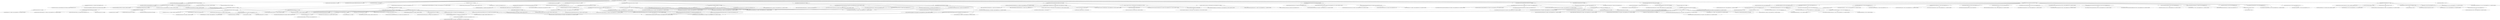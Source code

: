 digraph obsidiandynamics__kafdrop {
	"com.obsidiandynamics.kafdrop:kafdrop:jar:4.1.1-SNAPSHOT" -> "com.google.protobuf:protobuf-java:jar:3.25.8:compile" ; 
	"com.obsidiandynamics.kafdrop:kafdrop:jar:4.1.1-SNAPSHOT" -> "com.google.protobuf:protobuf-java-util:jar:3.25.8:compile" ; 
	"com.obsidiandynamics.kafdrop:kafdrop:jar:4.1.1-SNAPSHOT" -> "org.apache.commons:commons-lang3:jar:3.17.0:compile" ; 
	"com.obsidiandynamics.kafdrop:kafdrop:jar:4.1.1-SNAPSHOT" -> "org.springframework.boot:spring-boot-configuration-processor:jar:3.5.0:compile" ; 
	"com.obsidiandynamics.kafdrop:kafdrop:jar:4.1.1-SNAPSHOT" -> "org.projectlombok:lombok:jar:1.18.38:compile" ; 
	"com.obsidiandynamics.kafdrop:kafdrop:jar:4.1.1-SNAPSHOT" -> "io.confluent:kafka-avro-serializer:jar:7.9.1:compile" ; 
	"com.obsidiandynamics.kafdrop:kafdrop:jar:4.1.1-SNAPSHOT" -> "io.confluent:kafka-schema-registry-client:jar:7.9.1:compile" ; 
	"com.obsidiandynamics.kafdrop:kafdrop:jar:4.1.1-SNAPSHOT" -> "io.confluent:kafka-protobuf-serializer:jar:7.9.1:compile" ; 
	"com.obsidiandynamics.kafdrop:kafdrop:jar:4.1.1-SNAPSHOT" -> "org.apache.avro:avro:jar:1.12.0:compile" ; 
	"com.obsidiandynamics.kafdrop:kafdrop:jar:4.1.1-SNAPSHOT" -> "org.msgpack:msgpack-core:jar:0.9.9:compile" ; 
	"com.obsidiandynamics.kafdrop:kafdrop:jar:4.1.1-SNAPSHOT" -> "org.springframework.boot:spring-boot-starter-web:jar:3.5.0:compile" ; 
	"com.obsidiandynamics.kafdrop:kafdrop:jar:4.1.1-SNAPSHOT" -> "org.springframework.boot:spring-boot-starter-validation:jar:3.5.0:compile" ; 
	"com.obsidiandynamics.kafdrop:kafdrop:jar:4.1.1-SNAPSHOT" -> "org.springframework.kafka:spring-kafka:jar:3.3.6:compile" ; 
	"com.obsidiandynamics.kafdrop:kafdrop:jar:4.1.1-SNAPSHOT" -> "org.springframework.boot:spring-boot-starter-undertow:jar:3.5.0:compile" ; 
	"com.obsidiandynamics.kafdrop:kafdrop:jar:4.1.1-SNAPSHOT" -> "org.springframework.boot:spring-boot-starter-freemarker:jar:3.5.0:compile" ; 
	"com.obsidiandynamics.kafdrop:kafdrop:jar:4.1.1-SNAPSHOT" -> "org.springframework.boot:spring-boot-starter-log4j2:jar:3.5.0:compile" ; 
	"com.obsidiandynamics.kafdrop:kafdrop:jar:4.1.1-SNAPSHOT" -> "org.springframework.boot:spring-boot-starter-actuator:jar:3.5.0:compile" ; 
	"com.obsidiandynamics.kafdrop:kafdrop:jar:4.1.1-SNAPSHOT" -> "org.springframework:spring-context:jar:6.2.7:compile" ; 
	"com.obsidiandynamics.kafdrop:kafdrop:jar:4.1.1-SNAPSHOT" -> "org.springframework:spring-core:jar:6.2.7:compile" ; 
	"com.obsidiandynamics.kafdrop:kafdrop:jar:4.1.1-SNAPSHOT" -> "org.springframework:spring-beans:jar:6.2.7:compile" ; 
	"com.obsidiandynamics.kafdrop:kafdrop:jar:4.1.1-SNAPSHOT" -> "org.springdoc:springdoc-openapi-starter-webmvc-ui:jar:2.8.8:compile" ; 
	"com.obsidiandynamics.kafdrop:kafdrop:jar:4.1.1-SNAPSHOT" -> "org.springframework.boot:spring-boot-starter-test:jar:3.5.0:test" ; 
	"com.obsidiandynamics.kafdrop:kafdrop:jar:4.1.1-SNAPSHOT" -> "org.testcontainers:testcontainers:jar:1.21.1:test" ; 
	"com.obsidiandynamics.kafdrop:kafdrop:jar:4.1.1-SNAPSHOT" -> "org.testcontainers:kafka:jar:1.21.1:test" ; 
	"com.google.protobuf:protobuf-java-util:jar:3.25.8:compile" -> "(com.google.protobuf:protobuf-java:jar:3.25.8:compile - omitted for duplicate)" ; 
	"com.google.protobuf:protobuf-java-util:jar:3.25.8:compile" -> "com.google.code.findbugs:jsr305:jar:3.0.2:compile" ; 
	"com.google.protobuf:protobuf-java-util:jar:3.25.8:compile" -> "com.google.code.gson:gson:jar:2.13.1:compile (version managed from 2.8.9)" ; 
	"com.google.protobuf:protobuf-java-util:jar:3.25.8:compile" -> "com.google.errorprone:error_prone_annotations:jar:2.18.0:compile" ; 
	"com.google.protobuf:protobuf-java-util:jar:3.25.8:compile" -> "com.google.guava:guava:jar:32.0.1-jre:compile" ; 
	"com.google.protobuf:protobuf-java-util:jar:3.25.8:compile" -> "com.google.j2objc:j2objc-annotations:jar:2.8:compile" ; 
	"com.google.code.gson:gson:jar:2.13.1:compile (version managed from 2.8.9)" -> "(com.google.errorprone:error_prone_annotations:jar:2.38.0:compile - omitted for conflict with 2.18.0)" ; 
	"com.google.guava:guava:jar:32.0.1-jre:compile" -> "com.google.guava:failureaccess:jar:1.0.1:compile" ; 
	"com.google.guava:guava:jar:32.0.1-jre:compile" -> "com.google.guava:listenablefuture:jar:9999.0-empty-to-avoid-conflict-with-guava:compile" ; 
	"com.google.guava:guava:jar:32.0.1-jre:compile" -> "(com.google.code.findbugs:jsr305:jar:3.0.2:compile - omitted for duplicate)" ; 
	"com.google.guava:guava:jar:32.0.1-jre:compile" -> "org.checkerframework:checker-qual:jar:3.33.0:compile" ; 
	"com.google.guava:guava:jar:32.0.1-jre:compile" -> "(com.google.errorprone:error_prone_annotations:jar:2.18.0:compile - omitted for duplicate)" ; 
	"com.google.guava:guava:jar:32.0.1-jre:compile" -> "(com.google.j2objc:j2objc-annotations:jar:2.8:compile - omitted for duplicate)" ; 
	"io.confluent:kafka-avro-serializer:jar:7.9.1:compile" -> "(org.apache.avro:avro:jar:1.11.4:compile - omitted for conflict with 1.12.0)" ; 
	"io.confluent:kafka-avro-serializer:jar:7.9.1:compile" -> "org.apache.commons:commons-compress:jar:1.26.1:compile" ; 
	"io.confluent:kafka-avro-serializer:jar:7.9.1:compile" -> "io.confluent:kafka-schema-serializer:jar:7.9.1:compile" ; 
	"io.confluent:kafka-avro-serializer:jar:7.9.1:compile" -> "(io.confluent:kafka-schema-registry-client:jar:7.9.1:compile - omitted for duplicate)" ; 
	"io.confluent:kafka-avro-serializer:jar:7.9.1:compile" -> "(com.google.guava:guava:jar:32.0.1-jre:compile - omitted for duplicate)" ; 
	"io.confluent:kafka-avro-serializer:jar:7.9.1:compile" -> "io.confluent:logredactor:jar:1.0.12:compile" ; 
	"io.confluent:kafka-avro-serializer:jar:7.9.1:compile" -> "io.confluent:common-utils:jar:7.9.1:compile" ; 
	"org.apache.commons:commons-compress:jar:1.26.1:compile" -> "commons-codec:commons-codec:jar:1.18.0:compile (version managed from 1.16.1)" ; 
	"org.apache.commons:commons-compress:jar:1.26.1:compile" -> "commons-io:commons-io:jar:2.15.1:compile" ; 
	"org.apache.commons:commons-compress:jar:1.26.1:compile" -> "(org.apache.commons:commons-lang3:jar:3.17.0:compile - version managed from 3.14.0; omitted for duplicate)" ; 
	"io.confluent:kafka-schema-serializer:jar:7.9.1:compile" -> "(io.confluent:kafka-schema-registry-client:jar:7.9.1:compile - omitted for duplicate)" ; 
	"io.confluent:kafka-schema-serializer:jar:7.9.1:compile" -> "com.fasterxml.jackson.dataformat:jackson-dataformat-csv:jar:2.19.0:compile (version managed from 2.16.0)" ; 
	"io.confluent:kafka-schema-serializer:jar:7.9.1:compile" -> "(io.confluent:common-utils:jar:7.9.1:compile - omitted for duplicate)" ; 
	"com.fasterxml.jackson.dataformat:jackson-dataformat-csv:jar:2.19.0:compile (version managed from 2.16.0)" -> "(com.fasterxml.jackson.core:jackson-databind:jar:2.19.0:compile - version managed from 2.19.0; omitted for duplicate)" ; 
	"com.fasterxml.jackson.dataformat:jackson-dataformat-csv:jar:2.19.0:compile (version managed from 2.16.0)" -> "(com.fasterxml.jackson.core:jackson-annotations:jar:2.19.0:compile - version managed from 2.19.0; omitted for duplicate)" ; 
	"com.fasterxml.jackson.dataformat:jackson-dataformat-csv:jar:2.19.0:compile (version managed from 2.16.0)" -> "(com.fasterxml.jackson.core:jackson-core:jar:2.19.0:compile - version managed from 2.19.0; omitted for duplicate)" ; 
	"io.confluent:logredactor:jar:1.0.12:compile" -> "com.google.re2j:re2j:jar:1.6:compile" ; 
	"io.confluent:logredactor:jar:1.0.12:compile" -> "io.confluent:logredactor-metrics:jar:1.0.12:compile" ; 
	"io.confluent:logredactor:jar:1.0.12:compile" -> "com.eclipsesource.minimal-json:minimal-json:jar:0.9.5:compile" ; 
	"io.confluent:common-utils:jar:7.9.1:compile" -> "(org.slf4j:slf4j-api:jar:2.0.17:compile - version managed from 1.7.36; omitted for duplicate)" ; 
	"io.confluent:kafka-schema-registry-client:jar:7.9.1:compile" -> "org.yaml:snakeyaml:jar:2.4:compile (version managed from 2.0)" ; 
	"io.confluent:kafka-schema-registry-client:jar:7.9.1:compile" -> "org.apache.kafka:kafka-clients:jar:3.9.1:compile (version managed from 7.9.1-ccs)" ; 
	"io.confluent:kafka-schema-registry-client:jar:7.9.1:compile" -> "(org.apache.avro:avro:jar:1.11.4:compile - omitted for conflict with 1.12.0)" ; 
	"io.confluent:kafka-schema-registry-client:jar:7.9.1:compile" -> "(org.apache.commons:commons-compress:jar:1.26.1:compile - omitted for duplicate)" ; 
	"io.confluent:kafka-schema-registry-client:jar:7.9.1:compile" -> "com.fasterxml.jackson.core:jackson-databind:jar:2.19.0:compile (version managed from 2.16.0)" ; 
	"io.confluent:kafka-schema-registry-client:jar:7.9.1:compile" -> "(com.google.guava:guava:jar:32.0.1-jre:compile - omitted for duplicate)" ; 
	"io.confluent:kafka-schema-registry-client:jar:7.9.1:compile" -> "(io.confluent:common-utils:jar:7.9.1:compile - omitted for duplicate)" ; 
	"org.apache.kafka:kafka-clients:jar:3.9.1:compile (version managed from 7.9.1-ccs)" -> "com.github.luben:zstd-jni:jar:1.5.6-4:runtime" ; 
	"org.apache.kafka:kafka-clients:jar:3.9.1:compile (version managed from 7.9.1-ccs)" -> "org.lz4:lz4-java:jar:1.8.0:runtime" ; 
	"org.apache.kafka:kafka-clients:jar:3.9.1:compile (version managed from 7.9.1-ccs)" -> "org.xerial.snappy:snappy-java:jar:1.1.10.5:runtime" ; 
	"org.apache.kafka:kafka-clients:jar:3.9.1:compile (version managed from 7.9.1-ccs)" -> "(org.slf4j:slf4j-api:jar:2.0.17:runtime - version managed from 1.7.36; omitted for duplicate)" ; 
	"com.fasterxml.jackson.core:jackson-databind:jar:2.19.0:compile (version managed from 2.16.0)" -> "com.fasterxml.jackson.core:jackson-annotations:jar:2.19.0:compile (version managed from 2.19.0)" ; 
	"com.fasterxml.jackson.core:jackson-databind:jar:2.19.0:compile (version managed from 2.16.0)" -> "(com.fasterxml.jackson.core:jackson-core:jar:2.19.0:compile - version managed from 2.19.0; omitted for duplicate)" ; 
	"io.confluent:kafka-protobuf-serializer:jar:7.9.1:compile" -> "io.confluent:kafka-protobuf-provider:jar:7.9.1:compile" ; 
	"io.confluent:kafka-protobuf-serializer:jar:7.9.1:compile" -> "io.confluent:kafka-protobuf-types:jar:7.9.1:compile" ; 
	"io.confluent:kafka-protobuf-serializer:jar:7.9.1:compile" -> "(com.google.protobuf:protobuf-java-util:jar:3.25.5:compile - omitted for conflict with 3.25.8)" ; 
	"io.confluent:kafka-protobuf-serializer:jar:7.9.1:compile" -> "(io.confluent:kafka-schema-serializer:jar:7.9.1:compile - omitted for duplicate)" ; 
	"io.confluent:kafka-protobuf-serializer:jar:7.9.1:compile" -> "(io.confluent:kafka-schema-registry-client:jar:7.9.1:compile - omitted for duplicate)" ; 
	"io.confluent:kafka-protobuf-serializer:jar:7.9.1:compile" -> "(io.confluent:common-utils:jar:7.9.1:compile - omitted for duplicate)" ; 
	"io.confluent:kafka-protobuf-provider:jar:7.9.1:compile" -> "com.squareup.wire:wire-schema-jvm:jar:5.1.0:compile" ; 
	"io.confluent:kafka-protobuf-provider:jar:7.9.1:compile" -> "com.squareup.wire:wire-runtime-jvm:jar:5.1.0:compile" ; 
	"io.confluent:kafka-protobuf-provider:jar:7.9.1:compile" -> "com.squareup.okio:okio-jvm:jar:3.4.0:compile" ; 
	"io.confluent:kafka-protobuf-provider:jar:7.9.1:compile" -> "(org.apache.commons:commons-lang3:jar:3.17.0:compile - version managed from 3.17.0; omitted for duplicate)" ; 
	"io.confluent:kafka-protobuf-provider:jar:7.9.1:compile" -> "org.jetbrains.kotlin:kotlin-stdlib:jar:1.9.25:compile (version managed from 1.9.10)" ; 
	"io.confluent:kafka-protobuf-provider:jar:7.9.1:compile" -> "(com.google.protobuf:protobuf-java:jar:3.25.5:compile - omitted for conflict with 3.25.8)" ; 
	"io.confluent:kafka-protobuf-provider:jar:7.9.1:compile" -> "(com.google.protobuf:protobuf-java-util:jar:3.25.5:compile - omitted for conflict with 3.25.8)" ; 
	"io.confluent:kafka-protobuf-provider:jar:7.9.1:compile" -> "com.google.api.grpc:proto-google-common-protos:jar:2.22.1:compile" ; 
	"io.confluent:kafka-protobuf-provider:jar:7.9.1:compile" -> "(io.confluent:kafka-schema-registry-client:jar:7.9.1:compile - omitted for duplicate)" ; 
	"io.confluent:kafka-protobuf-provider:jar:7.9.1:compile" -> "(io.confluent:kafka-protobuf-types:jar:7.9.1:compile - omitted for duplicate)" ; 
	"io.confluent:kafka-protobuf-provider:jar:7.9.1:compile" -> "(io.confluent:common-utils:jar:7.9.1:compile - omitted for duplicate)" ; 
	"com.squareup.wire:wire-schema-jvm:jar:5.1.0:compile" -> "(com.squareup.okio:okio-jvm:jar:3.9.0:compile - omitted for conflict with 3.4.0)" ; 
	"com.squareup.wire:wire-schema-jvm:jar:5.1.0:compile" -> "(com.google.guava:guava:jar:32.0.1-jre:compile - omitted for duplicate)" ; 
	"com.squareup.wire:wire-schema-jvm:jar:5.1.0:compile" -> "com.squareup:javapoet:jar:1.13.0:compile" ; 
	"com.squareup.wire:wire-schema-jvm:jar:5.1.0:compile" -> "com.squareup:kotlinpoet-jvm:jar:1.18.1:compile" ; 
	"com.squareup.wire:wire-schema-jvm:jar:5.1.0:compile" -> "(com.squareup.wire:wire-runtime-jvm:jar:5.1.0:compile - omitted for duplicate)" ; 
	"com.squareup:kotlinpoet-jvm:jar:1.18.1:compile" -> "org.jetbrains.kotlin:kotlin-reflect:jar:1.9.25:runtime (version managed from 2.0.0)" ; 
	"com.squareup.wire:wire-runtime-jvm:jar:5.1.0:compile" -> "(com.squareup.okio:okio-jvm:jar:3.9.0:compile - omitted for conflict with 3.4.0)" ; 
	"com.squareup.okio:okio-jvm:jar:3.4.0:compile" -> "org.jetbrains.kotlin:kotlin-stdlib-jdk8:jar:1.9.25:compile (version managed from 1.8.0)" ; 
	"com.squareup.okio:okio-jvm:jar:3.4.0:compile" -> "org.jetbrains.kotlin:kotlin-stdlib-common:jar:1.9.25:compile (version managed from 1.8.0)" ; 
	"org.jetbrains.kotlin:kotlin-stdlib-jdk8:jar:1.9.25:compile (version managed from 1.8.0)" -> "(org.jetbrains.kotlin:kotlin-stdlib:jar:1.9.25:compile - version managed from 1.9.25; omitted for duplicate)" ; 
	"org.jetbrains.kotlin:kotlin-stdlib-jdk8:jar:1.9.25:compile (version managed from 1.8.0)" -> "org.jetbrains.kotlin:kotlin-stdlib-jdk7:jar:1.9.25:compile (version managed from 1.9.25)" ; 
	"org.jetbrains.kotlin:kotlin-stdlib-jdk7:jar:1.9.25:compile (version managed from 1.9.25)" -> "(org.jetbrains.kotlin:kotlin-stdlib:jar:1.9.25:compile - version managed from 1.9.25; omitted for duplicate)" ; 
	"org.jetbrains.kotlin:kotlin-stdlib:jar:1.9.25:compile (version managed from 1.9.10)" -> "(org.jetbrains:annotations:jar:13.0:compile - omitted for conflict with 17.0.0)" ; 
	"com.google.api.grpc:proto-google-common-protos:jar:2.22.1:compile" -> "(com.google.protobuf:protobuf-java:jar:3.23.2:compile - omitted for conflict with 3.25.8)" ; 
	"io.confluent:kafka-protobuf-types:jar:7.9.1:compile" -> "(com.google.protobuf:protobuf-java:jar:3.25.5:compile - omitted for conflict with 3.25.8)" ; 
	"io.confluent:kafka-protobuf-types:jar:7.9.1:compile" -> "(com.google.protobuf:protobuf-java-util:jar:3.25.5:compile - omitted for conflict with 3.25.8)" ; 
	"io.confluent:kafka-protobuf-types:jar:7.9.1:compile" -> "(com.google.api.grpc:proto-google-common-protos:jar:2.22.1:compile - omitted for duplicate)" ; 
	"io.confluent:kafka-protobuf-types:jar:7.9.1:compile" -> "(io.confluent:common-utils:jar:7.9.1:compile - omitted for duplicate)" ; 
	"org.apache.avro:avro:jar:1.12.0:compile" -> "com.fasterxml.jackson.core:jackson-core:jar:2.19.0:compile (version managed from 2.17.2)" ; 
	"org.apache.avro:avro:jar:1.12.0:compile" -> "(com.fasterxml.jackson.core:jackson-databind:jar:2.19.0:compile - version managed from 2.17.2; omitted for duplicate)" ; 
	"org.apache.avro:avro:jar:1.12.0:compile" -> "(org.apache.commons:commons-compress:jar:1.26.2:compile - omitted for conflict with 1.26.1)" ; 
	"org.apache.avro:avro:jar:1.12.0:compile" -> "org.slf4j:slf4j-api:jar:2.0.17:compile (version managed from 2.0.13)" ; 
	"org.springframework.boot:spring-boot-starter-web:jar:3.5.0:compile" -> "org.springframework.boot:spring-boot-starter:jar:3.5.0:compile (version managed from 3.5.0; scope not updated to compile)" ; 
	"org.springframework.boot:spring-boot-starter-web:jar:3.5.0:compile" -> "org.springframework.boot:spring-boot-starter-json:jar:3.5.0:compile (version managed from 3.5.0)" ; 
	"org.springframework.boot:spring-boot-starter-web:jar:3.5.0:compile" -> "org.springframework:spring-web:jar:6.2.7:compile (version managed from 6.2.7)" ; 
	"org.springframework.boot:spring-boot-starter-web:jar:3.5.0:compile" -> "org.springframework:spring-webmvc:jar:6.2.7:compile (version managed from 6.2.7)" ; 
	"org.springframework.boot:spring-boot-starter:jar:3.5.0:compile (version managed from 3.5.0; scope not updated to compile)" -> "org.springframework.boot:spring-boot:jar:3.5.0:compile (version managed from 3.5.0; scope not updated to compile)" ; 
	"org.springframework.boot:spring-boot-starter:jar:3.5.0:compile (version managed from 3.5.0; scope not updated to compile)" -> "org.springframework.boot:spring-boot-autoconfigure:jar:3.5.0:compile (version managed from 3.5.0; scope not updated to compile)" ; 
	"org.springframework.boot:spring-boot-starter:jar:3.5.0:compile (version managed from 3.5.0; scope not updated to compile)" -> "jakarta.annotation:jakarta.annotation-api:jar:2.1.1:compile (version managed from 2.1.1)" ; 
	"org.springframework.boot:spring-boot-starter:jar:3.5.0:compile (version managed from 3.5.0; scope not updated to compile)" -> "(org.springframework:spring-core:jar:6.2.7:compile - version managed from 6.2.7; omitted for duplicate)" ; 
	"org.springframework.boot:spring-boot-starter:jar:3.5.0:compile (version managed from 3.5.0; scope not updated to compile)" -> "(org.yaml:snakeyaml:jar:2.4:compile - version managed from 2.4; omitted for duplicate)" ; 
	"org.springframework.boot:spring-boot:jar:3.5.0:compile (version managed from 3.5.0; scope not updated to compile)" -> "(org.springframework:spring-core:jar:6.2.7:compile - version managed from 6.2.7; omitted for duplicate)" ; 
	"org.springframework.boot:spring-boot:jar:3.5.0:compile (version managed from 3.5.0; scope not updated to compile)" -> "(org.springframework:spring-context:jar:6.2.7:compile - version managed from 6.2.7; omitted for duplicate)" ; 
	"org.springframework.boot:spring-boot-autoconfigure:jar:3.5.0:compile (version managed from 3.5.0; scope not updated to compile)" -> "(org.springframework.boot:spring-boot:jar:3.5.0:compile - version managed from 3.5.0; omitted for duplicate)" ; 
	"org.springframework.boot:spring-boot-starter-json:jar:3.5.0:compile (version managed from 3.5.0)" -> "(org.springframework.boot:spring-boot-starter:jar:3.5.0:compile - version managed from 3.5.0; omitted for duplicate)" ; 
	"org.springframework.boot:spring-boot-starter-json:jar:3.5.0:compile (version managed from 3.5.0)" -> "(org.springframework:spring-web:jar:6.2.7:compile - version managed from 6.2.7; omitted for duplicate)" ; 
	"org.springframework.boot:spring-boot-starter-json:jar:3.5.0:compile (version managed from 3.5.0)" -> "(com.fasterxml.jackson.core:jackson-databind:jar:2.19.0:compile - version managed from 2.19.0; omitted for duplicate)" ; 
	"org.springframework.boot:spring-boot-starter-json:jar:3.5.0:compile (version managed from 3.5.0)" -> "com.fasterxml.jackson.datatype:jackson-datatype-jdk8:jar:2.19.0:compile (version managed from 2.19.0)" ; 
	"org.springframework.boot:spring-boot-starter-json:jar:3.5.0:compile (version managed from 3.5.0)" -> "com.fasterxml.jackson.datatype:jackson-datatype-jsr310:jar:2.19.0:compile (version managed from 2.19.0; scope not updated to compile)" ; 
	"org.springframework.boot:spring-boot-starter-json:jar:3.5.0:compile (version managed from 3.5.0)" -> "com.fasterxml.jackson.module:jackson-module-parameter-names:jar:2.19.0:compile (version managed from 2.19.0)" ; 
	"com.fasterxml.jackson.datatype:jackson-datatype-jdk8:jar:2.19.0:compile (version managed from 2.19.0)" -> "(com.fasterxml.jackson.core:jackson-core:jar:2.19.0:compile - version managed from 2.19.0; omitted for duplicate)" ; 
	"com.fasterxml.jackson.datatype:jackson-datatype-jdk8:jar:2.19.0:compile (version managed from 2.19.0)" -> "(com.fasterxml.jackson.core:jackson-databind:jar:2.19.0:compile - version managed from 2.19.0; omitted for duplicate)" ; 
	"com.fasterxml.jackson.datatype:jackson-datatype-jsr310:jar:2.19.0:compile (version managed from 2.19.0; scope not updated to compile)" -> "(com.fasterxml.jackson.core:jackson-annotations:jar:2.19.0:compile - version managed from 2.19.0; omitted for duplicate)" ; 
	"com.fasterxml.jackson.datatype:jackson-datatype-jsr310:jar:2.19.0:compile (version managed from 2.19.0; scope not updated to compile)" -> "(com.fasterxml.jackson.core:jackson-core:jar:2.19.0:compile - version managed from 2.19.0; omitted for duplicate)" ; 
	"com.fasterxml.jackson.datatype:jackson-datatype-jsr310:jar:2.19.0:compile (version managed from 2.19.0; scope not updated to compile)" -> "(com.fasterxml.jackson.core:jackson-databind:jar:2.19.0:compile - version managed from 2.19.0; omitted for duplicate)" ; 
	"com.fasterxml.jackson.module:jackson-module-parameter-names:jar:2.19.0:compile (version managed from 2.19.0)" -> "(com.fasterxml.jackson.core:jackson-core:jar:2.19.0:compile - version managed from 2.19.0; omitted for duplicate)" ; 
	"com.fasterxml.jackson.module:jackson-module-parameter-names:jar:2.19.0:compile (version managed from 2.19.0)" -> "(com.fasterxml.jackson.core:jackson-databind:jar:2.19.0:compile - version managed from 2.19.0; omitted for duplicate)" ; 
	"org.springframework:spring-web:jar:6.2.7:compile (version managed from 6.2.7)" -> "(org.springframework:spring-beans:jar:6.2.7:compile - version managed from 6.2.7; omitted for duplicate)" ; 
	"org.springframework:spring-web:jar:6.2.7:compile (version managed from 6.2.7)" -> "(org.springframework:spring-core:jar:6.2.7:compile - version managed from 6.2.7; omitted for duplicate)" ; 
	"org.springframework:spring-web:jar:6.2.7:compile (version managed from 6.2.7)" -> "(io.micrometer:micrometer-observation:jar:1.15.0:compile - version managed from 1.14.7; omitted for duplicate)" ; 
	"org.springframework:spring-webmvc:jar:6.2.7:compile (version managed from 6.2.7)" -> "(org.springframework:spring-aop:jar:6.2.7:compile - version managed from 6.2.7; omitted for duplicate)" ; 
	"org.springframework:spring-webmvc:jar:6.2.7:compile (version managed from 6.2.7)" -> "(org.springframework:spring-beans:jar:6.2.7:compile - version managed from 6.2.7; omitted for duplicate)" ; 
	"org.springframework:spring-webmvc:jar:6.2.7:compile (version managed from 6.2.7)" -> "(org.springframework:spring-context:jar:6.2.7:compile - version managed from 6.2.7; omitted for duplicate)" ; 
	"org.springframework:spring-webmvc:jar:6.2.7:compile (version managed from 6.2.7)" -> "(org.springframework:spring-core:jar:6.2.7:compile - version managed from 6.2.7; omitted for duplicate)" ; 
	"org.springframework:spring-webmvc:jar:6.2.7:compile (version managed from 6.2.7)" -> "(org.springframework:spring-expression:jar:6.2.7:compile - version managed from 6.2.7; omitted for duplicate)" ; 
	"org.springframework:spring-webmvc:jar:6.2.7:compile (version managed from 6.2.7)" -> "(org.springframework:spring-web:jar:6.2.7:compile - version managed from 6.2.7; omitted for duplicate)" ; 
	"org.springframework.boot:spring-boot-starter-validation:jar:3.5.0:compile" -> "(org.springframework.boot:spring-boot-starter:jar:3.5.0:compile - version managed from 3.5.0; omitted for duplicate)" ; 
	"org.springframework.boot:spring-boot-starter-validation:jar:3.5.0:compile" -> "org.apache.tomcat.embed:tomcat-embed-el:jar:10.1.41:compile (version managed from 10.1.41)" ; 
	"org.springframework.boot:spring-boot-starter-validation:jar:3.5.0:compile" -> "org.hibernate.validator:hibernate-validator:jar:8.0.2.Final:compile (version managed from 8.0.2.Final)" ; 
	"org.hibernate.validator:hibernate-validator:jar:8.0.2.Final:compile (version managed from 8.0.2.Final)" -> "jakarta.validation:jakarta.validation-api:jar:3.0.2:compile (version managed from 3.0.2)" ; 
	"org.hibernate.validator:hibernate-validator:jar:8.0.2.Final:compile (version managed from 8.0.2.Final)" -> "org.jboss.logging:jboss-logging:jar:3.6.1.Final:compile (version managed from 3.4.3.Final)" ; 
	"org.hibernate.validator:hibernate-validator:jar:8.0.2.Final:compile (version managed from 8.0.2.Final)" -> "com.fasterxml:classmate:jar:1.7.0:compile (version managed from 1.5.1)" ; 
	"org.springframework.kafka:spring-kafka:jar:3.3.6:compile" -> "(org.springframework:spring-context:jar:6.2.7:compile - version managed from 6.2.7; omitted for duplicate)" ; 
	"org.springframework.kafka:spring-kafka:jar:3.3.6:compile" -> "org.springframework:spring-messaging:jar:6.2.7:compile (version managed from 6.2.7)" ; 
	"org.springframework.kafka:spring-kafka:jar:3.3.6:compile" -> "org.springframework:spring-tx:jar:6.2.7:compile (version managed from 6.2.7)" ; 
	"org.springframework.kafka:spring-kafka:jar:3.3.6:compile" -> "org.springframework.retry:spring-retry:jar:2.0.12:compile (version managed from 2.0.12)" ; 
	"org.springframework.kafka:spring-kafka:jar:3.3.6:compile" -> "(org.apache.kafka:kafka-clients:jar:3.9.1:compile - version managed from 3.8.1; omitted for duplicate)" ; 
	"org.springframework.kafka:spring-kafka:jar:3.3.6:compile" -> "io.micrometer:micrometer-observation:jar:1.15.0:compile (version managed from 1.14.7)" ; 
	"org.springframework:spring-messaging:jar:6.2.7:compile (version managed from 6.2.7)" -> "(org.springframework:spring-beans:jar:6.2.7:compile - version managed from 6.2.7; omitted for duplicate)" ; 
	"org.springframework:spring-messaging:jar:6.2.7:compile (version managed from 6.2.7)" -> "(org.springframework:spring-core:jar:6.2.7:compile - version managed from 6.2.7; omitted for duplicate)" ; 
	"org.springframework:spring-tx:jar:6.2.7:compile (version managed from 6.2.7)" -> "(org.springframework:spring-beans:jar:6.2.7:compile - version managed from 6.2.7; omitted for duplicate)" ; 
	"org.springframework:spring-tx:jar:6.2.7:compile (version managed from 6.2.7)" -> "(org.springframework:spring-core:jar:6.2.7:compile - version managed from 6.2.7; omitted for duplicate)" ; 
	"io.micrometer:micrometer-observation:jar:1.15.0:compile (version managed from 1.14.7)" -> "io.micrometer:micrometer-commons:jar:1.15.0:compile (version managed from 1.15.0)" ; 
	"org.springframework.boot:spring-boot-starter-undertow:jar:3.5.0:compile" -> "io.undertow:undertow-core:jar:2.3.18.Final:compile (version managed from 2.3.18.Final)" ; 
	"org.springframework.boot:spring-boot-starter-undertow:jar:3.5.0:compile" -> "io.undertow:undertow-servlet:jar:2.3.18.Final:compile (version managed from 2.3.18.Final)" ; 
	"org.springframework.boot:spring-boot-starter-undertow:jar:3.5.0:compile" -> "io.undertow:undertow-websockets-jsr:jar:2.3.18.Final:compile (version managed from 2.3.18.Final)" ; 
	"org.springframework.boot:spring-boot-starter-undertow:jar:3.5.0:compile" -> "(org.apache.tomcat.embed:tomcat-embed-el:jar:10.1.41:compile - version managed from 10.1.41; omitted for duplicate)" ; 
	"io.undertow:undertow-core:jar:2.3.18.Final:compile (version managed from 2.3.18.Final)" -> "(org.jboss.logging:jboss-logging:jar:3.6.1.Final:compile - version managed from 3.4.3.Final; omitted for duplicate)" ; 
	"io.undertow:undertow-core:jar:2.3.18.Final:compile (version managed from 2.3.18.Final)" -> "org.jboss.xnio:xnio-api:jar:3.8.16.Final:compile" ; 
	"io.undertow:undertow-core:jar:2.3.18.Final:compile (version managed from 2.3.18.Final)" -> "org.jboss.xnio:xnio-nio:jar:3.8.16.Final:runtime" ; 
	"io.undertow:undertow-core:jar:2.3.18.Final:compile (version managed from 2.3.18.Final)" -> "org.jboss.threads:jboss-threads:jar:3.5.0.Final:compile" ; 
	"org.jboss.xnio:xnio-api:jar:3.8.16.Final:compile" -> "org.wildfly.common:wildfly-common:jar:1.5.4.Final:compile" ; 
	"org.jboss.xnio:xnio-api:jar:3.8.16.Final:compile" -> "org.wildfly.client:wildfly-client-config:jar:1.0.1.Final:compile" ; 
	"org.wildfly.client:wildfly-client-config:jar:1.0.1.Final:compile" -> "(org.jboss.logging:jboss-logging:jar:3.6.1.Final:compile - version managed from 3.3.1.Final; omitted for duplicate)" ; 
	"org.jboss.xnio:xnio-nio:jar:3.8.16.Final:runtime" -> "(org.jboss.xnio:xnio-api:jar:3.8.16.Final:runtime - omitted for duplicate)" ; 
	"org.jboss.threads:jboss-threads:jar:3.5.0.Final:compile" -> "(org.jboss.logging:jboss-logging:jar:3.6.1.Final:compile - version managed from 3.4.1.Final; omitted for duplicate)" ; 
	"io.undertow:undertow-servlet:jar:2.3.18.Final:compile (version managed from 2.3.18.Final)" -> "(io.undertow:undertow-core:jar:2.3.18.Final:compile - version managed from 2.3.18.Final; omitted for duplicate)" ; 
	"io.undertow:undertow-servlet:jar:2.3.18.Final:compile (version managed from 2.3.18.Final)" -> "jakarta.servlet:jakarta.servlet-api:jar:6.0.0:compile (version managed from 6.0.0)" ; 
	"io.undertow:undertow-servlet:jar:2.3.18.Final:compile (version managed from 2.3.18.Final)" -> "(jakarta.annotation:jakarta.annotation-api:jar:2.1.1:compile - version managed from 2.1.1; omitted for duplicate)" ; 
	"io.undertow:undertow-websockets-jsr:jar:2.3.18.Final:compile (version managed from 2.3.18.Final)" -> "(io.undertow:undertow-core:jar:2.3.18.Final:compile - version managed from 2.3.18.Final; omitted for duplicate)" ; 
	"io.undertow:undertow-websockets-jsr:jar:2.3.18.Final:compile (version managed from 2.3.18.Final)" -> "(io.undertow:undertow-servlet:jar:2.3.18.Final:compile - version managed from 2.3.18.Final; omitted for duplicate)" ; 
	"io.undertow:undertow-websockets-jsr:jar:2.3.18.Final:compile (version managed from 2.3.18.Final)" -> "jakarta.websocket:jakarta.websocket-api:jar:2.1.1:compile (version managed from 2.1.0)" ; 
	"io.undertow:undertow-websockets-jsr:jar:2.3.18.Final:compile (version managed from 2.3.18.Final)" -> "jakarta.websocket:jakarta.websocket-client-api:jar:2.1.1:compile (version managed from 2.1.0)" ; 
	"org.springframework.boot:spring-boot-starter-freemarker:jar:3.5.0:compile" -> "(org.springframework.boot:spring-boot-starter:jar:3.5.0:compile - version managed from 3.5.0; omitted for duplicate)" ; 
	"org.springframework.boot:spring-boot-starter-freemarker:jar:3.5.0:compile" -> "org.freemarker:freemarker:jar:2.3.34:compile (version managed from 2.3.34)" ; 
	"org.springframework.boot:spring-boot-starter-freemarker:jar:3.5.0:compile" -> "org.springframework:spring-context-support:jar:6.2.7:compile (version managed from 6.2.7)" ; 
	"org.springframework:spring-context-support:jar:6.2.7:compile (version managed from 6.2.7)" -> "(org.springframework:spring-beans:jar:6.2.7:compile - version managed from 6.2.7; omitted for duplicate)" ; 
	"org.springframework:spring-context-support:jar:6.2.7:compile (version managed from 6.2.7)" -> "(org.springframework:spring-context:jar:6.2.7:compile - version managed from 6.2.7; omitted for duplicate)" ; 
	"org.springframework:spring-context-support:jar:6.2.7:compile (version managed from 6.2.7)" -> "(org.springframework:spring-core:jar:6.2.7:compile - version managed from 6.2.7; omitted for duplicate)" ; 
	"org.springframework.boot:spring-boot-starter-log4j2:jar:3.5.0:compile" -> "org.apache.logging.log4j:log4j-slf4j2-impl:jar:2.24.3:compile (version managed from 2.24.3)" ; 
	"org.springframework.boot:spring-boot-starter-log4j2:jar:3.5.0:compile" -> "org.apache.logging.log4j:log4j-core:jar:2.24.3:compile (version managed from 2.24.3; scope not updated to compile)" ; 
	"org.springframework.boot:spring-boot-starter-log4j2:jar:3.5.0:compile" -> "org.apache.logging.log4j:log4j-jul:jar:2.24.3:compile (version managed from 2.24.3)" ; 
	"org.apache.logging.log4j:log4j-slf4j2-impl:jar:2.24.3:compile (version managed from 2.24.3)" -> "org.apache.logging.log4j:log4j-api:jar:2.24.3:compile (version managed from 2.24.3)" ; 
	"org.apache.logging.log4j:log4j-slf4j2-impl:jar:2.24.3:compile (version managed from 2.24.3)" -> "(org.slf4j:slf4j-api:jar:2.0.17:compile - version managed from 2.0.16; omitted for duplicate)" ; 
	"org.apache.logging.log4j:log4j-slf4j2-impl:jar:2.24.3:compile (version managed from 2.24.3)" -> "(org.apache.logging.log4j:log4j-core:jar:2.24.3:runtime - version managed from 2.24.3; omitted for duplicate)" ; 
	"org.apache.logging.log4j:log4j-core:jar:2.24.3:compile (version managed from 2.24.3; scope not updated to compile)" -> "(org.apache.logging.log4j:log4j-api:jar:2.24.3:compile - version managed from 2.24.3; omitted for duplicate)" ; 
	"org.apache.logging.log4j:log4j-jul:jar:2.24.3:compile (version managed from 2.24.3)" -> "(org.apache.logging.log4j:log4j-api:jar:2.24.3:compile - version managed from 2.24.3; omitted for duplicate)" ; 
	"org.springframework.boot:spring-boot-starter-actuator:jar:3.5.0:compile" -> "(org.springframework.boot:spring-boot-starter:jar:3.5.0:compile - version managed from 3.5.0; omitted for duplicate)" ; 
	"org.springframework.boot:spring-boot-starter-actuator:jar:3.5.0:compile" -> "org.springframework.boot:spring-boot-actuator-autoconfigure:jar:3.5.0:compile (version managed from 3.5.0)" ; 
	"org.springframework.boot:spring-boot-starter-actuator:jar:3.5.0:compile" -> "(io.micrometer:micrometer-observation:jar:1.15.0:compile - version managed from 1.15.0; omitted for duplicate)" ; 
	"org.springframework.boot:spring-boot-starter-actuator:jar:3.5.0:compile" -> "io.micrometer:micrometer-jakarta9:jar:1.15.0:compile (version managed from 1.15.0)" ; 
	"org.springframework.boot:spring-boot-actuator-autoconfigure:jar:3.5.0:compile (version managed from 3.5.0)" -> "(org.springframework.boot:spring-boot:jar:3.5.0:compile - version managed from 3.5.0; omitted for duplicate)" ; 
	"org.springframework.boot:spring-boot-actuator-autoconfigure:jar:3.5.0:compile (version managed from 3.5.0)" -> "org.springframework.boot:spring-boot-actuator:jar:3.5.0:compile (version managed from 3.5.0)" ; 
	"org.springframework.boot:spring-boot-actuator-autoconfigure:jar:3.5.0:compile (version managed from 3.5.0)" -> "(org.springframework.boot:spring-boot-autoconfigure:jar:3.5.0:compile - version managed from 3.5.0; omitted for duplicate)" ; 
	"org.springframework.boot:spring-boot-actuator-autoconfigure:jar:3.5.0:compile (version managed from 3.5.0)" -> "(com.fasterxml.jackson.core:jackson-databind:jar:2.19.0:runtime - version managed from 2.19.0; omitted for duplicate)" ; 
	"org.springframework.boot:spring-boot-actuator-autoconfigure:jar:3.5.0:compile (version managed from 3.5.0)" -> "(com.fasterxml.jackson.datatype:jackson-datatype-jsr310:jar:2.19.0:runtime - version managed from 2.19.0; omitted for duplicate)" ; 
	"org.springframework.boot:spring-boot-actuator:jar:3.5.0:compile (version managed from 3.5.0)" -> "(org.springframework.boot:spring-boot:jar:3.5.0:compile - version managed from 3.5.0; omitted for duplicate)" ; 
	"io.micrometer:micrometer-jakarta9:jar:1.15.0:compile (version managed from 1.15.0)" -> "io.micrometer:micrometer-core:jar:1.15.0:compile (version managed from 1.15.0)" ; 
	"io.micrometer:micrometer-jakarta9:jar:1.15.0:compile (version managed from 1.15.0)" -> "(io.micrometer:micrometer-commons:jar:1.15.0:compile - version managed from 1.15.0; omitted for duplicate)" ; 
	"io.micrometer:micrometer-jakarta9:jar:1.15.0:compile (version managed from 1.15.0)" -> "(io.micrometer:micrometer-observation:jar:1.15.0:compile - version managed from 1.15.0; omitted for duplicate)" ; 
	"io.micrometer:micrometer-core:jar:1.15.0:compile (version managed from 1.15.0)" -> "(io.micrometer:micrometer-commons:jar:1.15.0:compile - version managed from 1.15.0; omitted for duplicate)" ; 
	"io.micrometer:micrometer-core:jar:1.15.0:compile (version managed from 1.15.0)" -> "(io.micrometer:micrometer-observation:jar:1.15.0:compile - version managed from 1.15.0; omitted for duplicate)" ; 
	"io.micrometer:micrometer-core:jar:1.15.0:compile (version managed from 1.15.0)" -> "org.hdrhistogram:HdrHistogram:jar:2.2.2:runtime" ; 
	"io.micrometer:micrometer-core:jar:1.15.0:compile (version managed from 1.15.0)" -> "org.latencyutils:LatencyUtils:jar:2.0.3:runtime" ; 
	"org.springframework:spring-context:jar:6.2.7:compile" -> "org.springframework:spring-aop:jar:6.2.7:compile (version managed from 6.2.7)" ; 
	"org.springframework:spring-context:jar:6.2.7:compile" -> "(org.springframework:spring-beans:jar:6.2.7:compile - version managed from 6.2.7; omitted for duplicate)" ; 
	"org.springframework:spring-context:jar:6.2.7:compile" -> "(org.springframework:spring-core:jar:6.2.7:compile - version managed from 6.2.7; omitted for duplicate)" ; 
	"org.springframework:spring-context:jar:6.2.7:compile" -> "org.springframework:spring-expression:jar:6.2.7:compile (version managed from 6.2.7)" ; 
	"org.springframework:spring-context:jar:6.2.7:compile" -> "(io.micrometer:micrometer-observation:jar:1.15.0:compile - version managed from 1.14.7; omitted for duplicate)" ; 
	"org.springframework:spring-aop:jar:6.2.7:compile (version managed from 6.2.7)" -> "(org.springframework:spring-beans:jar:6.2.7:compile - version managed from 6.2.7; omitted for duplicate)" ; 
	"org.springframework:spring-aop:jar:6.2.7:compile (version managed from 6.2.7)" -> "(org.springframework:spring-core:jar:6.2.7:compile - version managed from 6.2.7; omitted for duplicate)" ; 
	"org.springframework:spring-expression:jar:6.2.7:compile (version managed from 6.2.7)" -> "(org.springframework:spring-core:jar:6.2.7:compile - version managed from 6.2.7; omitted for duplicate)" ; 
	"org.springframework:spring-core:jar:6.2.7:compile" -> "org.springframework:spring-jcl:jar:6.2.7:compile (version managed from 6.2.7)" ; 
	"org.springframework:spring-beans:jar:6.2.7:compile" -> "(org.springframework:spring-core:jar:6.2.7:compile - version managed from 6.2.7; omitted for duplicate)" ; 
	"org.springdoc:springdoc-openapi-starter-webmvc-ui:jar:2.8.8:compile" -> "org.springdoc:springdoc-openapi-starter-webmvc-api:jar:2.8.8:compile" ; 
	"org.springdoc:springdoc-openapi-starter-webmvc-ui:jar:2.8.8:compile" -> "org.webjars:swagger-ui:jar:5.21.0:compile" ; 
	"org.springdoc:springdoc-openapi-starter-webmvc-ui:jar:2.8.8:compile" -> "org.webjars:webjars-locator-lite:jar:1.1.0:compile (version managed from 1.0.1)" ; 
	"org.springdoc:springdoc-openapi-starter-webmvc-api:jar:2.8.8:compile" -> "org.springdoc:springdoc-openapi-starter-common:jar:2.8.8:compile" ; 
	"org.springdoc:springdoc-openapi-starter-webmvc-api:jar:2.8.8:compile" -> "(org.springframework:spring-webmvc:jar:6.2.7:compile - version managed from 6.2.6; omitted for duplicate)" ; 
	"org.springdoc:springdoc-openapi-starter-common:jar:2.8.8:compile" -> "(org.springframework.boot:spring-boot-autoconfigure:jar:3.5.0:compile - version managed from 3.4.5; omitted for duplicate)" ; 
	"org.springdoc:springdoc-openapi-starter-common:jar:2.8.8:compile" -> "(org.springframework.boot:spring-boot-starter-validation:jar:3.5.0:compile - version managed from 3.4.5; omitted for duplicate)" ; 
	"org.springdoc:springdoc-openapi-starter-common:jar:2.8.8:compile" -> "io.swagger.core.v3:swagger-core-jakarta:jar:2.2.30:compile" ; 
	"io.swagger.core.v3:swagger-core-jakarta:jar:2.2.30:compile" -> "(org.apache.commons:commons-lang3:jar:3.17.0:compile - version managed from 3.17.0; omitted for duplicate)" ; 
	"io.swagger.core.v3:swagger-core-jakarta:jar:2.2.30:compile" -> "(org.slf4j:slf4j-api:jar:2.0.17:compile - version managed from 2.0.9; omitted for duplicate)" ; 
	"io.swagger.core.v3:swagger-core-jakarta:jar:2.2.30:compile" -> "io.swagger.core.v3:swagger-annotations-jakarta:jar:2.2.30:compile" ; 
	"io.swagger.core.v3:swagger-core-jakarta:jar:2.2.30:compile" -> "io.swagger.core.v3:swagger-models-jakarta:jar:2.2.30:compile" ; 
	"io.swagger.core.v3:swagger-core-jakarta:jar:2.2.30:compile" -> "(org.yaml:snakeyaml:jar:2.4:compile - version managed from 2.3; omitted for duplicate)" ; 
	"io.swagger.core.v3:swagger-core-jakarta:jar:2.2.30:compile" -> "(jakarta.xml.bind:jakarta.xml.bind-api:jar:4.0.2:compile - version managed from 3.0.1; omitted for duplicate)" ; 
	"io.swagger.core.v3:swagger-core-jakarta:jar:2.2.30:compile" -> "(jakarta.validation:jakarta.validation-api:jar:3.0.2:compile - version managed from 3.0.2; omitted for duplicate)" ; 
	"io.swagger.core.v3:swagger-core-jakarta:jar:2.2.30:compile" -> "(com.fasterxml.jackson.core:jackson-annotations:jar:2.19.0:compile - version managed from 2.18.2; omitted for duplicate)" ; 
	"io.swagger.core.v3:swagger-core-jakarta:jar:2.2.30:compile" -> "(com.fasterxml.jackson.core:jackson-databind:jar:2.19.0:compile - version managed from 2.18.2; omitted for duplicate)" ; 
	"io.swagger.core.v3:swagger-core-jakarta:jar:2.2.30:compile" -> "com.fasterxml.jackson.dataformat:jackson-dataformat-yaml:jar:2.19.0:compile (version managed from 2.18.2)" ; 
	"io.swagger.core.v3:swagger-core-jakarta:jar:2.2.30:compile" -> "(com.fasterxml.jackson.datatype:jackson-datatype-jsr310:jar:2.19.0:compile - version managed from 2.18.2; omitted for duplicate)" ; 
	"io.swagger.core.v3:swagger-models-jakarta:jar:2.2.30:compile" -> "(com.fasterxml.jackson.core:jackson-annotations:jar:2.19.0:compile - version managed from 2.18.2; omitted for duplicate)" ; 
	"com.fasterxml.jackson.dataformat:jackson-dataformat-yaml:jar:2.19.0:compile (version managed from 2.18.2)" -> "(com.fasterxml.jackson.core:jackson-databind:jar:2.19.0:compile - version managed from 2.19.0; omitted for duplicate)" ; 
	"com.fasterxml.jackson.dataformat:jackson-dataformat-yaml:jar:2.19.0:compile (version managed from 2.18.2)" -> "(org.yaml:snakeyaml:jar:2.4:compile - version managed from 2.4; omitted for duplicate)" ; 
	"com.fasterxml.jackson.dataformat:jackson-dataformat-yaml:jar:2.19.0:compile (version managed from 2.18.2)" -> "(com.fasterxml.jackson.core:jackson-core:jar:2.19.0:compile - version managed from 2.19.0; omitted for duplicate)" ; 
	"org.webjars:webjars-locator-lite:jar:1.1.0:compile (version managed from 1.0.1)" -> "org.jspecify:jspecify:jar:1.0.0:compile (version managed from 1.0.0)" ; 
	"org.springframework.boot:spring-boot-starter-test:jar:3.5.0:test" -> "(org.springframework.boot:spring-boot-starter:jar:3.5.0:test - version managed from 3.5.0; omitted for duplicate)" ; 
	"org.springframework.boot:spring-boot-starter-test:jar:3.5.0:test" -> "org.springframework.boot:spring-boot-test:jar:3.5.0:test (version managed from 3.5.0)" ; 
	"org.springframework.boot:spring-boot-starter-test:jar:3.5.0:test" -> "org.springframework.boot:spring-boot-test-autoconfigure:jar:3.5.0:test (version managed from 3.5.0)" ; 
	"org.springframework.boot:spring-boot-starter-test:jar:3.5.0:test" -> "com.jayway.jsonpath:json-path:jar:2.9.0:test (version managed from 2.9.0)" ; 
	"org.springframework.boot:spring-boot-starter-test:jar:3.5.0:test" -> "jakarta.xml.bind:jakarta.xml.bind-api:jar:4.0.2:compile (version managed from 4.0.2)" ; 
	"org.springframework.boot:spring-boot-starter-test:jar:3.5.0:test" -> "net.minidev:json-smart:jar:2.5.2:test (version managed from 2.5.2)" ; 
	"org.springframework.boot:spring-boot-starter-test:jar:3.5.0:test" -> "org.assertj:assertj-core:jar:3.27.3:test (version managed from 3.27.3)" ; 
	"org.springframework.boot:spring-boot-starter-test:jar:3.5.0:test" -> "org.awaitility:awaitility:jar:4.3.0:test (version managed from 4.3.0)" ; 
	"org.springframework.boot:spring-boot-starter-test:jar:3.5.0:test" -> "org.hamcrest:hamcrest:jar:3.0:test (version managed from 3.0)" ; 
	"org.springframework.boot:spring-boot-starter-test:jar:3.5.0:test" -> "org.junit.jupiter:junit-jupiter:jar:5.12.2:test (version managed from 5.12.2)" ; 
	"org.springframework.boot:spring-boot-starter-test:jar:3.5.0:test" -> "org.mockito:mockito-core:jar:5.17.0:test (version managed from 5.17.0)" ; 
	"org.springframework.boot:spring-boot-starter-test:jar:3.5.0:test" -> "org.mockito:mockito-junit-jupiter:jar:5.17.0:test (version managed from 5.17.0)" ; 
	"org.springframework.boot:spring-boot-starter-test:jar:3.5.0:test" -> "org.skyscreamer:jsonassert:jar:1.5.3:test (version managed from 1.5.3)" ; 
	"org.springframework.boot:spring-boot-starter-test:jar:3.5.0:test" -> "(org.springframework:spring-core:jar:6.2.7:test - version managed from 6.2.7; omitted for duplicate)" ; 
	"org.springframework.boot:spring-boot-starter-test:jar:3.5.0:test" -> "org.springframework:spring-test:jar:6.2.7:test (version managed from 6.2.7)" ; 
	"org.springframework.boot:spring-boot-starter-test:jar:3.5.0:test" -> "org.xmlunit:xmlunit-core:jar:2.10.1:test (version managed from 2.10.1)" ; 
	"org.springframework.boot:spring-boot-test:jar:3.5.0:test (version managed from 3.5.0)" -> "(org.springframework.boot:spring-boot:jar:3.5.0:test - version managed from 3.5.0; omitted for duplicate)" ; 
	"org.springframework.boot:spring-boot-test:jar:3.5.0:test (version managed from 3.5.0)" -> "(org.springframework:spring-test:jar:6.2.7:test - version managed from 6.2.7; omitted for duplicate)" ; 
	"org.springframework.boot:spring-boot-test-autoconfigure:jar:3.5.0:test (version managed from 3.5.0)" -> "(org.springframework.boot:spring-boot:jar:3.5.0:test - version managed from 3.5.0; omitted for duplicate)" ; 
	"org.springframework.boot:spring-boot-test-autoconfigure:jar:3.5.0:test (version managed from 3.5.0)" -> "(org.springframework.boot:spring-boot-test:jar:3.5.0:test - version managed from 3.5.0; omitted for duplicate)" ; 
	"org.springframework.boot:spring-boot-test-autoconfigure:jar:3.5.0:test (version managed from 3.5.0)" -> "(org.springframework.boot:spring-boot-autoconfigure:jar:3.5.0:test - version managed from 3.5.0; omitted for duplicate)" ; 
	"com.jayway.jsonpath:json-path:jar:2.9.0:test (version managed from 2.9.0)" -> "(net.minidev:json-smart:jar:2.5.2:test - version managed from 2.5.0; omitted for duplicate)" ; 
	"com.jayway.jsonpath:json-path:jar:2.9.0:test (version managed from 2.9.0)" -> "(org.slf4j:slf4j-api:jar:2.0.17:test - version managed from 2.0.11; omitted for duplicate)" ; 
	"jakarta.xml.bind:jakarta.xml.bind-api:jar:4.0.2:compile (version managed from 4.0.2)" -> "jakarta.activation:jakarta.activation-api:jar:2.1.3:compile (version managed from 2.1.3)" ; 
	"net.minidev:json-smart:jar:2.5.2:test (version managed from 2.5.2)" -> "net.minidev:accessors-smart:jar:2.5.2:test" ; 
	"net.minidev:accessors-smart:jar:2.5.2:test" -> "org.ow2.asm:asm:jar:9.7.1:test" ; 
	"org.assertj:assertj-core:jar:3.27.3:test (version managed from 3.27.3)" -> "net.bytebuddy:byte-buddy:jar:1.17.5:test (version managed from 1.15.11)" ; 
	"org.awaitility:awaitility:jar:4.3.0:test (version managed from 4.3.0)" -> "(org.hamcrest:hamcrest:jar:3.0:test - version managed from 2.1; omitted for duplicate)" ; 
	"org.junit.jupiter:junit-jupiter:jar:5.12.2:test (version managed from 5.12.2)" -> "org.junit.jupiter:junit-jupiter-api:jar:5.12.2:test (version managed from 5.12.2)" ; 
	"org.junit.jupiter:junit-jupiter:jar:5.12.2:test (version managed from 5.12.2)" -> "org.junit.jupiter:junit-jupiter-params:jar:5.12.2:test (version managed from 5.12.2)" ; 
	"org.junit.jupiter:junit-jupiter:jar:5.12.2:test (version managed from 5.12.2)" -> "org.junit.jupiter:junit-jupiter-engine:jar:5.12.2:test (version managed from 5.12.2)" ; 
	"org.junit.jupiter:junit-jupiter-api:jar:5.12.2:test (version managed from 5.12.2)" -> "org.opentest4j:opentest4j:jar:1.3.0:test" ; 
	"org.junit.jupiter:junit-jupiter-api:jar:5.12.2:test (version managed from 5.12.2)" -> "org.junit.platform:junit-platform-commons:jar:1.12.2:test (version managed from 1.12.2)" ; 
	"org.junit.jupiter:junit-jupiter-api:jar:5.12.2:test (version managed from 5.12.2)" -> "org.apiguardian:apiguardian-api:jar:1.1.2:test" ; 
	"org.junit.platform:junit-platform-commons:jar:1.12.2:test (version managed from 1.12.2)" -> "(org.apiguardian:apiguardian-api:jar:1.1.2:test - omitted for duplicate)" ; 
	"org.junit.jupiter:junit-jupiter-params:jar:5.12.2:test (version managed from 5.12.2)" -> "(org.junit.jupiter:junit-jupiter-api:jar:5.12.2:test - version managed from 5.12.2; omitted for duplicate)" ; 
	"org.junit.jupiter:junit-jupiter-params:jar:5.12.2:test (version managed from 5.12.2)" -> "(org.apiguardian:apiguardian-api:jar:1.1.2:test - omitted for duplicate)" ; 
	"org.junit.jupiter:junit-jupiter-engine:jar:5.12.2:test (version managed from 5.12.2)" -> "org.junit.platform:junit-platform-engine:jar:1.12.2:test (version managed from 1.12.2)" ; 
	"org.junit.jupiter:junit-jupiter-engine:jar:5.12.2:test (version managed from 5.12.2)" -> "(org.junit.jupiter:junit-jupiter-api:jar:5.12.2:test - version managed from 5.12.2; omitted for duplicate)" ; 
	"org.junit.jupiter:junit-jupiter-engine:jar:5.12.2:test (version managed from 5.12.2)" -> "(org.apiguardian:apiguardian-api:jar:1.1.2:test - omitted for duplicate)" ; 
	"org.junit.platform:junit-platform-engine:jar:1.12.2:test (version managed from 1.12.2)" -> "(org.opentest4j:opentest4j:jar:1.3.0:test - omitted for duplicate)" ; 
	"org.junit.platform:junit-platform-engine:jar:1.12.2:test (version managed from 1.12.2)" -> "(org.junit.platform:junit-platform-commons:jar:1.12.2:test - version managed from 1.12.2; omitted for duplicate)" ; 
	"org.junit.platform:junit-platform-engine:jar:1.12.2:test (version managed from 1.12.2)" -> "(org.apiguardian:apiguardian-api:jar:1.1.2:test - omitted for duplicate)" ; 
	"org.mockito:mockito-core:jar:5.17.0:test (version managed from 5.17.0)" -> "(net.bytebuddy:byte-buddy:jar:1.17.5:test - version managed from 1.15.11; omitted for duplicate)" ; 
	"org.mockito:mockito-core:jar:5.17.0:test (version managed from 5.17.0)" -> "net.bytebuddy:byte-buddy-agent:jar:1.17.5:test (version managed from 1.15.11)" ; 
	"org.mockito:mockito-core:jar:5.17.0:test (version managed from 5.17.0)" -> "org.objenesis:objenesis:jar:3.3:test" ; 
	"org.mockito:mockito-junit-jupiter:jar:5.17.0:test (version managed from 5.17.0)" -> "(org.mockito:mockito-core:jar:5.17.0:test - version managed from 5.17.0; omitted for duplicate)" ; 
	"org.mockito:mockito-junit-jupiter:jar:5.17.0:test (version managed from 5.17.0)" -> "(org.junit.jupiter:junit-jupiter-api:jar:5.12.2:test - version managed from 5.11.4; omitted for duplicate)" ; 
	"org.skyscreamer:jsonassert:jar:1.5.3:test (version managed from 1.5.3)" -> "com.vaadin.external.google:android-json:jar:0.0.20131108.vaadin1:test" ; 
	"org.springframework:spring-test:jar:6.2.7:test (version managed from 6.2.7)" -> "(org.springframework:spring-core:jar:6.2.7:test - version managed from 6.2.7; omitted for duplicate)" ; 
	"org.xmlunit:xmlunit-core:jar:2.10.1:test (version managed from 2.10.1)" -> "(jakarta.xml.bind:jakarta.xml.bind-api:jar:4.0.2:test - version managed from 2.3.3; omitted for duplicate)" ; 
	"org.testcontainers:testcontainers:jar:1.21.1:test" -> "junit:junit:jar:4.13.2:test (version managed from 4.13.2)" ; 
	"org.testcontainers:testcontainers:jar:1.21.1:test" -> "(org.slf4j:slf4j-api:jar:2.0.17:test - version managed from 1.7.36; omitted for duplicate)" ; 
	"org.testcontainers:testcontainers:jar:1.21.1:test" -> "(org.apache.commons:commons-compress:jar:1.24.0:test - omitted for conflict with 1.26.1)" ; 
	"org.testcontainers:testcontainers:jar:1.21.1:test" -> "org.rnorth.duct-tape:duct-tape:jar:1.0.8:test" ; 
	"org.testcontainers:testcontainers:jar:1.21.1:test" -> "com.github.docker-java:docker-java-api:jar:3.4.2:test" ; 
	"org.testcontainers:testcontainers:jar:1.21.1:test" -> "com.github.docker-java:docker-java-transport-zerodep:jar:3.4.2:test" ; 
	"junit:junit:jar:4.13.2:test (version managed from 4.13.2)" -> "org.hamcrest:hamcrest-core:jar:3.0:test (version managed from 1.3)" ; 
	"org.hamcrest:hamcrest-core:jar:3.0:test (version managed from 1.3)" -> "(org.hamcrest:hamcrest:jar:3.0:test - version managed from 3.0; omitted for duplicate)" ; 
	"org.rnorth.duct-tape:duct-tape:jar:1.0.8:test" -> "org.jetbrains:annotations:jar:17.0.0:compile (scope not updated to compile)" ; 
	"com.github.docker-java:docker-java-api:jar:3.4.2:test" -> "(com.fasterxml.jackson.core:jackson-annotations:jar:2.19.0:test - version managed from 2.10.3; omitted for duplicate)" ; 
	"com.github.docker-java:docker-java-api:jar:3.4.2:test" -> "(org.slf4j:slf4j-api:jar:2.0.17:test - version managed from 1.7.30; omitted for duplicate)" ; 
	"com.github.docker-java:docker-java-transport-zerodep:jar:3.4.2:test" -> "com.github.docker-java:docker-java-transport:jar:3.4.2:test" ; 
	"com.github.docker-java:docker-java-transport-zerodep:jar:3.4.2:test" -> "(org.slf4j:slf4j-api:jar:2.0.17:test - version managed from 1.7.25; omitted for duplicate)" ; 
	"com.github.docker-java:docker-java-transport-zerodep:jar:3.4.2:test" -> "net.java.dev.jna:jna:jar:5.13.0:test" ; 
	"org.testcontainers:kafka:jar:1.21.1:test" -> "(org.testcontainers:testcontainers:jar:1.21.1:test - version managed from 1.21.1; omitted for duplicate)" ; 
}

